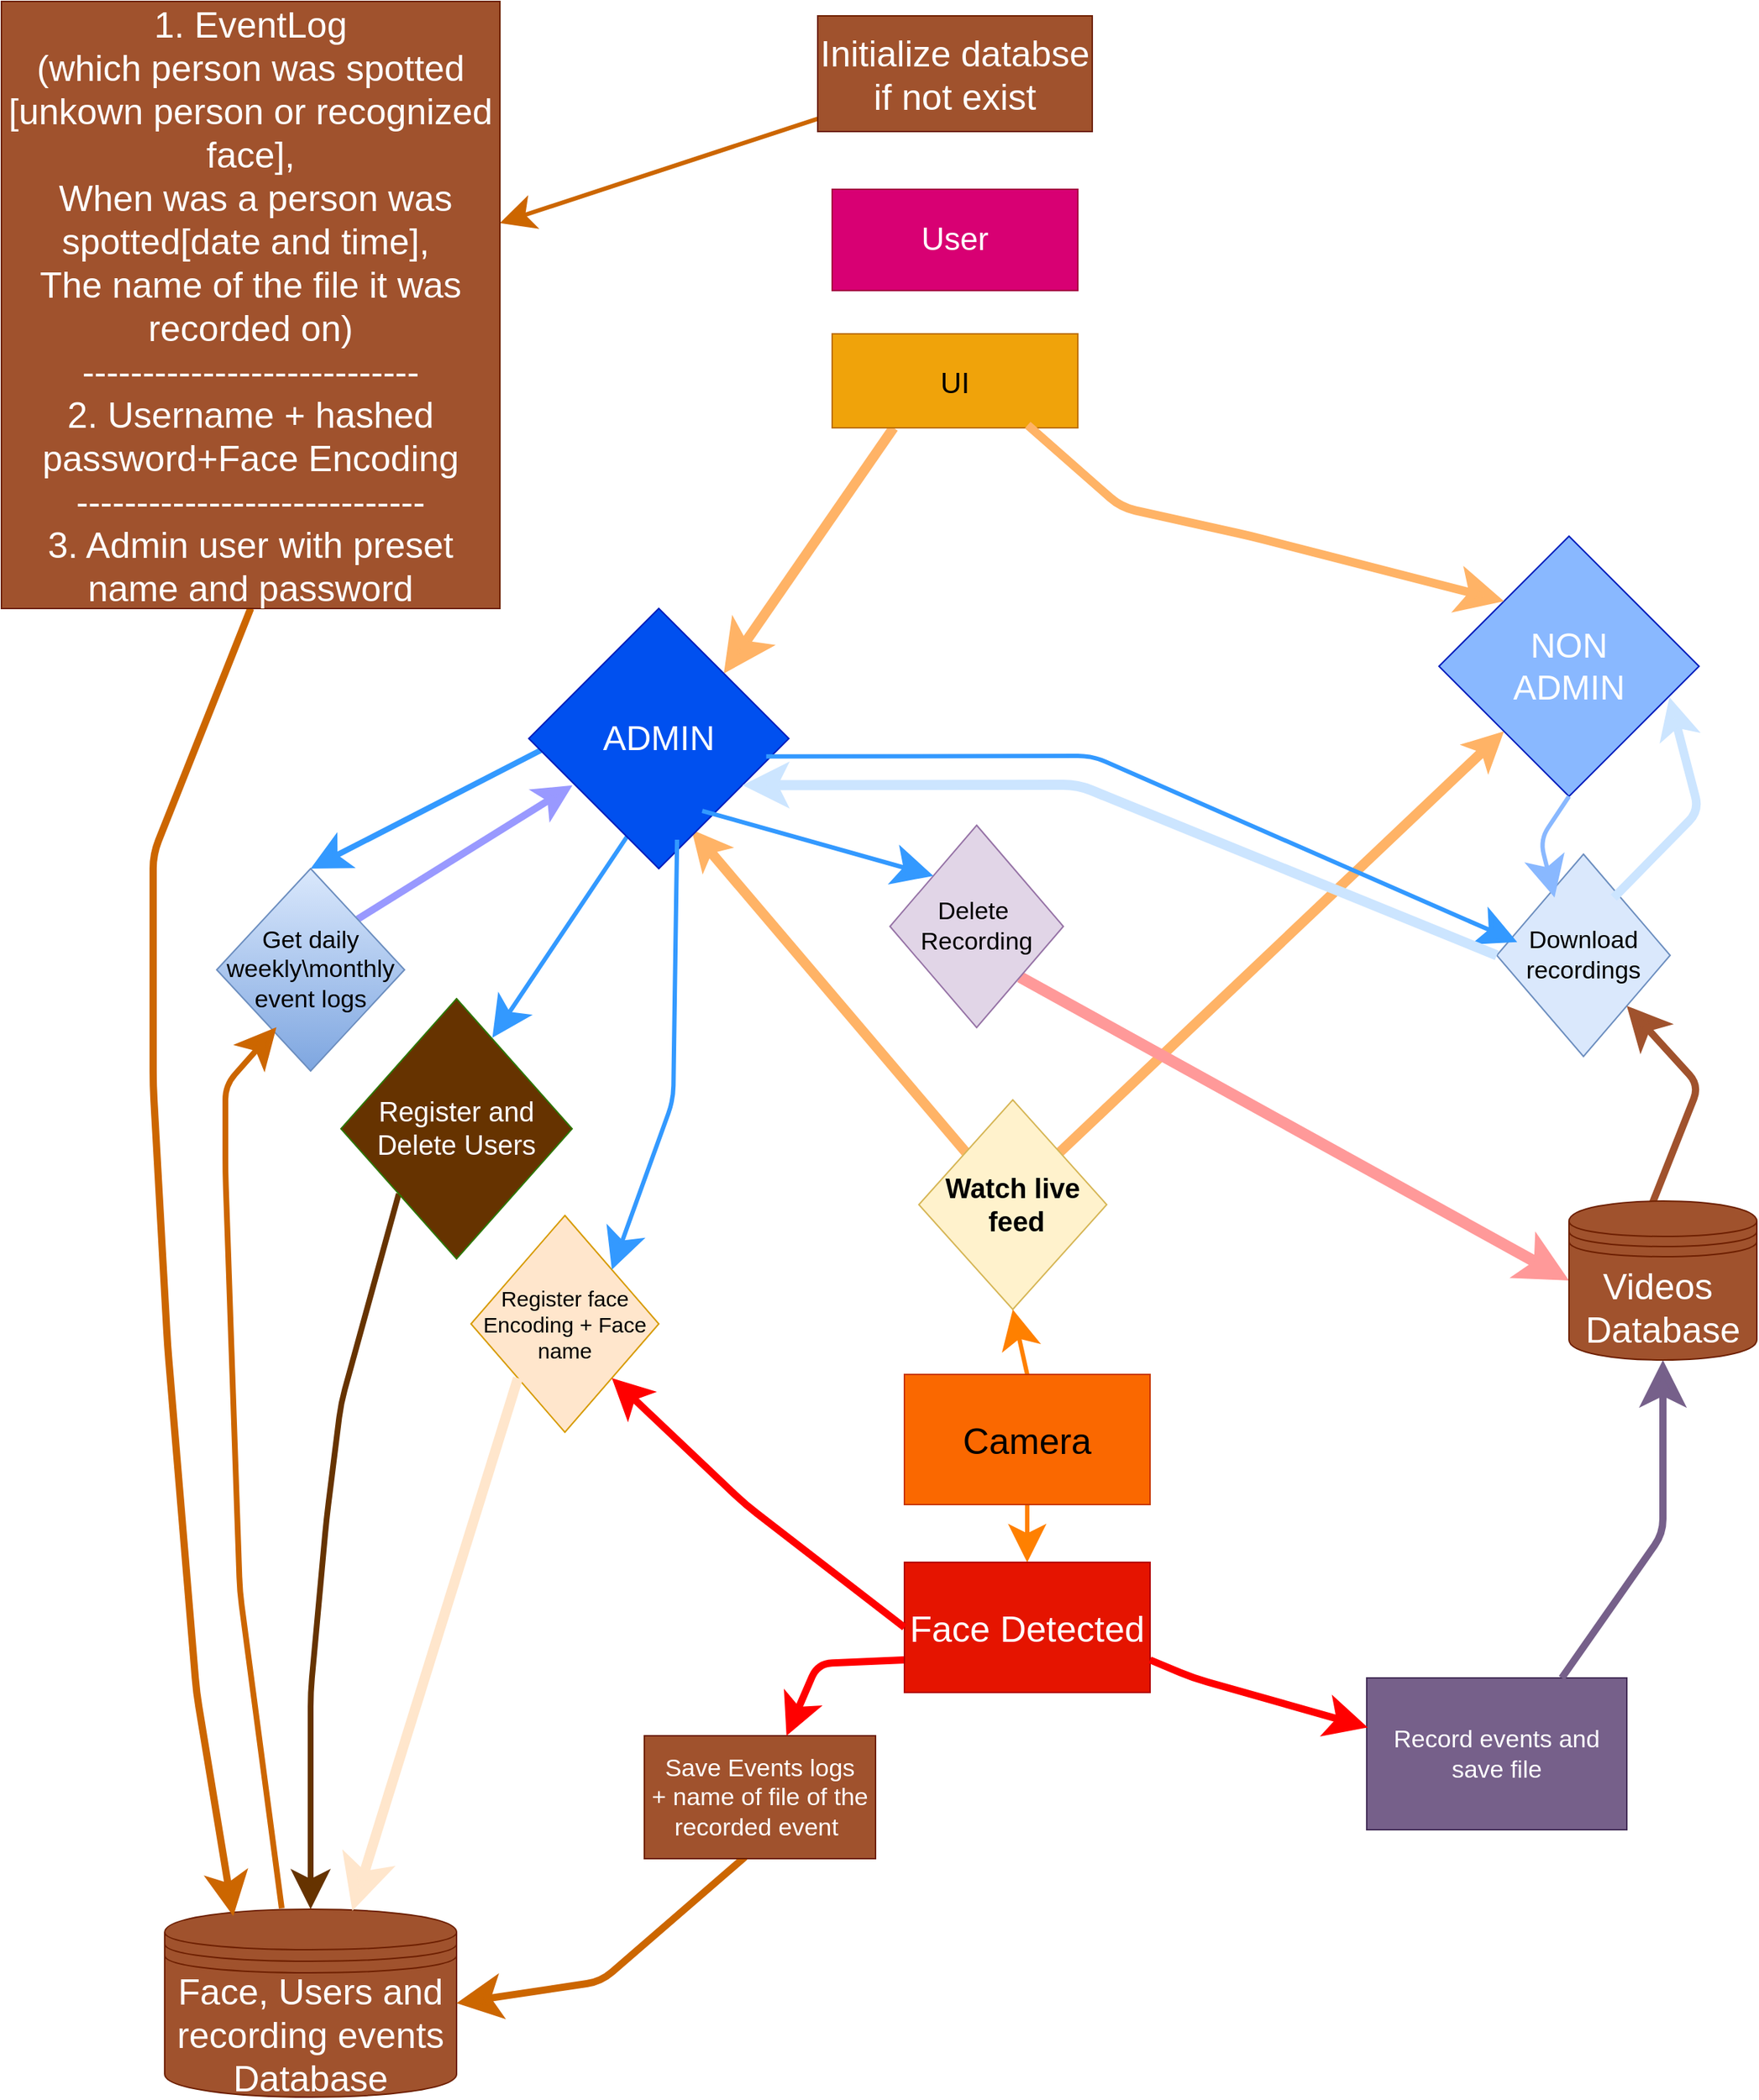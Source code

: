 <mxfile>
    <diagram id="D-vLM1L4ZUfKzCOjRSMH" name="Page-1">
        <mxGraphModel dx="3250" dy="727" grid="1" gridSize="10" guides="1" tooltips="1" connect="1" arrows="1" fold="1" page="1" pageScale="1" pageWidth="2339" pageHeight="3300" math="0" shadow="0">
            <root>
                <mxCell id="0"/>
                <mxCell id="1" parent="0"/>
                <mxCell id="4" value="" style="edgeStyle=none;html=1;fontSize=22;strokeWidth=3;strokeColor=#FFFFFF;" parent="1" source="2" target="3" edge="1">
                    <mxGeometry relative="1" as="geometry"/>
                </mxCell>
                <mxCell id="73" style="edgeStyle=none;html=1;exitX=0.5;exitY=1;exitDx=0;exitDy=0;strokeWidth=3;strokeColor=#FFFFFF;" parent="1" source="2" target="3" edge="1">
                    <mxGeometry relative="1" as="geometry"/>
                </mxCell>
                <mxCell id="2" value="&lt;font style=&quot;font-size: 22px;&quot;&gt;User&lt;/font&gt;" style="whiteSpace=wrap;html=1;fillColor=#d80073;fontColor=#ffffff;strokeColor=#A50040;" parent="1" vertex="1">
                    <mxGeometry x="510" y="130" width="170" height="70" as="geometry"/>
                </mxCell>
                <mxCell id="15" value="" style="edgeStyle=none;html=1;fontSize=15;fontColor=#000000;exitX=0.058;exitY=0.539;exitDx=0;exitDy=0;strokeColor=#3399FF;strokeWidth=4;endSize=15;entryX=0.5;entryY=0;entryDx=0;entryDy=0;exitPerimeter=0;" parent="1" source="61" target="14" edge="1">
                    <mxGeometry relative="1" as="geometry">
                        <mxPoint x="350" y="548.95" as="sourcePoint"/>
                        <Array as="points"/>
                        <mxPoint x="443.116" y="669.999" as="targetPoint"/>
                    </mxGeometry>
                </mxCell>
                <mxCell id="40" style="edgeStyle=none;html=1;exitX=0.5;exitY=1;exitDx=0;exitDy=0;fontSize=25;fontColor=#000000;" parent="1" source="3" edge="1">
                    <mxGeometry relative="1" as="geometry">
                        <mxPoint x="595" y="295" as="targetPoint"/>
                    </mxGeometry>
                </mxCell>
                <mxCell id="62" style="edgeStyle=none;html=1;exitX=0.25;exitY=1;exitDx=0;exitDy=0;entryX=1;entryY=0;entryDx=0;entryDy=0;strokeColor=#FFB366;strokeWidth=7;fontSize=24;endSize=14;" parent="1" source="3" target="61" edge="1">
                    <mxGeometry relative="1" as="geometry">
                        <Array as="points"/>
                    </mxGeometry>
                </mxCell>
                <mxCell id="3" value="&lt;font style=&quot;font-size: 20px;&quot;&gt;UI&lt;/font&gt;" style="whiteSpace=wrap;html=1;fillColor=#f0a30a;strokeColor=#BD7000;fontColor=#000000;" parent="1" vertex="1">
                    <mxGeometry x="510" y="230" width="170" height="65" as="geometry"/>
                </mxCell>
                <mxCell id="87" style="edgeStyle=none;html=1;exitX=1;exitY=0;exitDx=0;exitDy=0;entryX=0;entryY=1;entryDx=0;entryDy=0;strokeWidth=7;strokeColor=#FFB366;" edge="1" parent="1" source="7" target="84">
                    <mxGeometry relative="1" as="geometry"/>
                </mxCell>
                <mxCell id="88" style="edgeStyle=none;html=1;exitX=0;exitY=0;exitDx=0;exitDy=0;entryX=0.626;entryY=0.85;entryDx=0;entryDy=0;strokeWidth=7;strokeColor=#FFB366;entryPerimeter=0;" edge="1" parent="1" source="7" target="61">
                    <mxGeometry relative="1" as="geometry"/>
                </mxCell>
                <mxCell id="7" value="&lt;font color=&quot;#000000&quot; style=&quot;font-size: 19px;&quot;&gt;&lt;b&gt;Watch live&lt;br&gt;&amp;nbsp;feed&lt;/b&gt;&lt;/font&gt;" style="rhombus;whiteSpace=wrap;html=1;fillColor=#fff2cc;strokeColor=#d6b656;" parent="1" vertex="1">
                    <mxGeometry x="570" y="760" width="130" height="145" as="geometry"/>
                </mxCell>
                <mxCell id="70" style="edgeStyle=none;html=1;exitX=1;exitY=0;exitDx=0;exitDy=0;strokeWidth=5;endSize=11;strokeColor=#9999FF;startSize=4;entryX=0.168;entryY=0.68;entryDx=0;entryDy=0;entryPerimeter=0;" parent="1" source="14" target="61" edge="1">
                    <mxGeometry relative="1" as="geometry">
                        <Array as="points"/>
                        <mxPoint x="280" y="590" as="targetPoint"/>
                    </mxGeometry>
                </mxCell>
                <mxCell id="14" value="&lt;font color=&quot;#000000&quot; style=&quot;font-size: 17px;&quot;&gt;Get daily&lt;br&gt;weekly\monthly&lt;br&gt;event logs&lt;/font&gt;" style="rhombus;whiteSpace=wrap;html=1;fillColor=#dae8fc;strokeColor=#6c8ebf;gradientColor=#7ea6e0;" parent="1" vertex="1">
                    <mxGeometry x="84" y="600" width="130" height="140" as="geometry"/>
                </mxCell>
                <mxCell id="17" value="&lt;font style=&quot;font-size: 17px;&quot; color=&quot;#000000&quot;&gt;Download&lt;br&gt;recordings&lt;br&gt;&lt;/font&gt;" style="rhombus;whiteSpace=wrap;html=1;fillColor=#dae8fc;strokeColor=#6c8ebf;" parent="1" vertex="1">
                    <mxGeometry x="970" y="590" width="120" height="140" as="geometry"/>
                </mxCell>
                <mxCell id="36" value="" style="edgeStyle=none;html=1;fontSize=25;fontColor=#000000;entryX=0.5;entryY=0;entryDx=0;entryDy=0;strokeColor=#FF8000;strokeWidth=3;endSize=17;exitX=0.5;exitY=1;exitDx=0;exitDy=0;" parent="1" source="19" target="58" edge="1">
                    <mxGeometry relative="1" as="geometry">
                        <mxPoint x="454.33" y="1030" as="targetPoint"/>
                        <mxPoint x="470.67" y="940" as="sourcePoint"/>
                        <Array as="points"/>
                    </mxGeometry>
                </mxCell>
                <mxCell id="64" style="edgeStyle=none;html=1;strokeColor=#FF8000;strokeWidth=3;fontSize=19;fontColor=#000000;endSize=18;entryX=0.5;entryY=1;entryDx=0;entryDy=0;exitX=0.5;exitY=0;exitDx=0;exitDy=0;" parent="1" source="19" target="7" edge="1">
                    <mxGeometry relative="1" as="geometry">
                        <mxPoint x="570" y="750" as="targetPoint"/>
                        <Array as="points"/>
                        <mxPoint x="680" y="780" as="sourcePoint"/>
                    </mxGeometry>
                </mxCell>
                <mxCell id="19" value="&lt;font style=&quot;font-size: 25px;&quot;&gt;Camera&lt;/font&gt;" style="whiteSpace=wrap;html=1;fontSize=17;fontColor=#000000;fillColor=#fa6800;strokeColor=#C73500;" parent="1" vertex="1">
                    <mxGeometry x="560" y="950" width="170" height="90" as="geometry"/>
                </mxCell>
                <mxCell id="39" style="edgeStyle=none;html=1;exitX=0.401;exitY=-0.005;exitDx=0;exitDy=0;fontSize=25;fontColor=#000000;strokeColor=#CC6600;strokeWidth=4;endSize=16;entryX=0.318;entryY=0.784;entryDx=0;entryDy=0;exitPerimeter=0;entryPerimeter=0;" parent="1" source="23" target="14" edge="1">
                    <mxGeometry relative="1" as="geometry">
                        <Array as="points">
                            <mxPoint x="100" y="1100"/>
                            <mxPoint x="90" y="810"/>
                            <mxPoint x="90" y="750"/>
                        </Array>
                        <mxPoint x="720" y="1630" as="sourcePoint"/>
                        <mxPoint x="360" y="820" as="targetPoint"/>
                    </mxGeometry>
                </mxCell>
                <mxCell id="23" value="Face, Users and recording events Database" style="shape=datastore;whiteSpace=wrap;html=1;fontSize=25;fontColor=#ffffff;fillColor=#a0522d;strokeColor=#6D1F00;" parent="1" vertex="1">
                    <mxGeometry x="48" y="1320" width="202" height="130" as="geometry"/>
                </mxCell>
                <mxCell id="45" value="" style="edgeStyle=none;html=1;fontSize=25;fontColor=#000000;strokeColor=#CC6600;strokeWidth=3;endSize=15;" parent="1" source="25" target="44" edge="1">
                    <mxGeometry relative="1" as="geometry"/>
                </mxCell>
                <mxCell id="25" value="Initialize databse&lt;br&gt;if not exist" style="whiteSpace=wrap;html=1;fontSize=25;fontColor=#ffffff;fillColor=#a0522d;strokeColor=#6D1F00;" parent="1" vertex="1">
                    <mxGeometry x="500" y="10" width="190" height="80" as="geometry"/>
                </mxCell>
                <mxCell id="37" style="edgeStyle=none;html=1;exitX=0.435;exitY=0.987;exitDx=0;exitDy=0;entryX=1;entryY=0.5;entryDx=0;entryDy=0;fontSize=25;fontColor=#000000;strokeColor=#CC6600;strokeWidth=5;endSize=16;exitPerimeter=0;" parent="1" source="35" target="23" edge="1">
                    <mxGeometry relative="1" as="geometry">
                        <mxPoint x="361" y="1205" as="sourcePoint"/>
                        <mxPoint x="160" y="1310" as="targetPoint"/>
                        <Array as="points">
                            <mxPoint x="350" y="1370"/>
                        </Array>
                    </mxGeometry>
                </mxCell>
                <mxCell id="35" value="Save Events logs&lt;br&gt;+ name of file of the recorded event&amp;nbsp;" style="whiteSpace=wrap;html=1;fontSize=17;fillColor=#a0522d;strokeColor=#6D1F00;fontColor=#ffffff;" parent="1" vertex="1">
                    <mxGeometry x="380" y="1200" width="160" height="85" as="geometry"/>
                </mxCell>
                <mxCell id="41" value="Record events and save file" style="whiteSpace=wrap;html=1;fontSize=17;fillColor=#76608a;strokeColor=#432D57;fontColor=#ffffff;" parent="1" vertex="1">
                    <mxGeometry x="880" y="1160" width="180" height="105" as="geometry"/>
                </mxCell>
                <mxCell id="46" style="edgeStyle=none;html=1;exitX=0.5;exitY=1;exitDx=0;exitDy=0;entryX=0.235;entryY=0.037;entryDx=0;entryDy=0;fontSize=25;fontColor=#000000;strokeColor=#CC6600;strokeWidth=5;endSize=15;entryPerimeter=0;" parent="1" source="44" target="23" edge="1">
                    <mxGeometry relative="1" as="geometry">
                        <Array as="points">
                            <mxPoint x="40" y="590"/>
                            <mxPoint x="40" y="750"/>
                            <mxPoint x="50" y="930"/>
                            <mxPoint x="70" y="1170"/>
                        </Array>
                    </mxGeometry>
                </mxCell>
                <mxCell id="44" value="1. EventLog&lt;br&gt;(which person was spotted [unkown person or recognized face],&lt;br&gt;&amp;nbsp;When was a person was spotted[date and time],&amp;nbsp;&lt;br&gt;The name of the file it was recorded on)&lt;div&gt;&lt;font style=&quot;color: rgb(255, 255, 255);&quot;&gt;----------------------------&lt;/font&gt;&lt;br&gt;&lt;font style=&quot;color: rgb(255, 255, 255);&quot;&gt;2. Username + hashed password+Face Encoding&lt;/font&gt;&lt;div&gt;&lt;font style=&quot;color: rgb(255, 255, 255);&quot;&gt;-----------------------------&lt;br&gt;3. Admin user with preset name and password&lt;/font&gt;&lt;/div&gt;&lt;/div&gt;" style="whiteSpace=wrap;html=1;fontSize=25;fillColor=#a0522d;strokeColor=#6D1F00;fontColor=#ffffff;" parent="1" vertex="1">
                    <mxGeometry x="-65" width="345" height="420" as="geometry"/>
                </mxCell>
                <mxCell id="90" style="edgeStyle=none;html=1;exitX=1;exitY=1;exitDx=0;exitDy=0;entryX=0;entryY=0.5;entryDx=0;entryDy=0;strokeColor=#FF9999;strokeWidth=8;endSize=11;" edge="1" parent="1" source="48" target="75">
                    <mxGeometry relative="1" as="geometry"/>
                </mxCell>
                <mxCell id="48" value="&lt;font style=&quot;font-size: 17px;&quot; color=&quot;#000000&quot;&gt;Delete&amp;nbsp;&lt;br&gt;Recording&lt;br&gt;&lt;/font&gt;" style="rhombus;whiteSpace=wrap;html=1;fillColor=#e1d5e7;strokeColor=#9673a6;" parent="1" vertex="1">
                    <mxGeometry x="550" y="570" width="120" height="140" as="geometry"/>
                </mxCell>
                <mxCell id="60" style="edgeStyle=none;html=1;fontSize=18;fontColor=#FFFFFF;strokeColor=#FF0000;strokeWidth=5;endSize=13;exitX=0;exitY=0.75;exitDx=0;exitDy=0;" parent="1" target="35" edge="1" source="58">
                    <mxGeometry relative="1" as="geometry">
                        <mxPoint x="397.21" y="1066.68" as="sourcePoint"/>
                        <mxPoint x="262.79" y="1150" as="targetPoint"/>
                        <Array as="points">
                            <mxPoint x="500" y="1150"/>
                        </Array>
                    </mxGeometry>
                </mxCell>
                <mxCell id="68" style="edgeStyle=none;html=1;exitX=0.444;exitY=0.778;exitDx=0;exitDy=0;entryX=0.655;entryY=0.15;entryDx=0;entryDy=0;strokeColor=#3399FF;strokeWidth=3;fontSize=19;fontColor=#000000;endSize=19;entryPerimeter=0;exitPerimeter=0;" parent="1" source="61" target="66" edge="1">
                    <mxGeometry relative="1" as="geometry">
                        <Array as="points"/>
                    </mxGeometry>
                </mxCell>
                <mxCell id="61" value="&lt;font style=&quot;font-size: 24px; color: rgb(255, 255, 255);&quot;&gt;ADMIN&lt;/font&gt;" style="rhombus;whiteSpace=wrap;html=1;fillColor=#0050ef;fontColor=#ffffff;strokeColor=#001DBC;" parent="1" vertex="1">
                    <mxGeometry x="300" y="420" width="180" height="180" as="geometry"/>
                </mxCell>
                <mxCell id="69" style="edgeStyle=none;html=1;exitX=0;exitY=1;exitDx=0;exitDy=0;strokeColor=#663300;strokeWidth=4;fontSize=19;fontColor=#000000;endSize=15;" parent="1" source="66" target="23" edge="1">
                    <mxGeometry relative="1" as="geometry">
                        <Array as="points">
                            <mxPoint x="170" y="970"/>
                            <mxPoint x="160" y="1050"/>
                            <mxPoint x="149" y="1170"/>
                        </Array>
                    </mxGeometry>
                </mxCell>
                <mxCell id="66" value="Register and &lt;br&gt;Delete Users" style="rhombus;whiteSpace=wrap;html=1;fontSize=19;fontColor=#ffffff;fillColor=#663300;strokeColor=#2D7600;" parent="1" vertex="1">
                    <mxGeometry x="170" y="690" width="160" height="180" as="geometry"/>
                </mxCell>
                <mxCell id="5" value="&lt;font color=&quot;#000000&quot; style=&quot;font-size: 15px;&quot;&gt;Register face&lt;/font&gt;&lt;div&gt;&lt;font color=&quot;#000000&quot; style=&quot;font-size: 15px;&quot;&gt;Encoding + Face name&lt;/font&gt;&lt;/div&gt;" style="rhombus;whiteSpace=wrap;html=1;fillColor=#ffe6cc;strokeColor=#d79b00;" parent="1" vertex="1">
                    <mxGeometry x="260" y="840" width="130" height="150" as="geometry"/>
                </mxCell>
                <mxCell id="80" style="edgeStyle=none;html=1;exitX=0.75;exitY=0;exitDx=0;exitDy=0;strokeWidth=5;endSize=17;strokeColor=#76608A;entryX=0.5;entryY=1;entryDx=0;entryDy=0;" parent="1" source="41" target="75" edge="1">
                    <mxGeometry relative="1" as="geometry">
                        <mxPoint x="930" y="1130" as="sourcePoint"/>
                        <mxPoint x="680" y="930" as="targetPoint"/>
                        <Array as="points">
                            <mxPoint x="1085" y="1060"/>
                        </Array>
                    </mxGeometry>
                </mxCell>
                <mxCell id="58" value="&lt;font color=&quot;#ffffff&quot; style=&quot;font-size: 25px;&quot;&gt;Face Detected&lt;/font&gt;" style="whiteSpace=wrap;html=1;fontSize=17;fontColor=#ffffff;fillColor=#e51400;strokeColor=#B20000;" parent="1" vertex="1">
                    <mxGeometry x="560" y="1080" width="170" height="90" as="geometry"/>
                </mxCell>
                <mxCell id="79" style="edgeStyle=none;html=1;exitX=1;exitY=0.75;exitDx=0;exitDy=0;entryX=0.004;entryY=0.326;entryDx=0;entryDy=0;fontSize=18;fontColor=#FFFFFF;strokeColor=#FF0000;strokeWidth=5;endSize=14;entryPerimeter=0;" parent="1" source="58" target="41" edge="1">
                    <mxGeometry relative="1" as="geometry">
                        <mxPoint x="500" y="1290" as="sourcePoint"/>
                        <mxPoint x="355" y="1360" as="targetPoint"/>
                        <Array as="points">
                            <mxPoint x="760" y="1160"/>
                        </Array>
                    </mxGeometry>
                </mxCell>
                <mxCell id="81" style="edgeStyle=none;html=1;strokeColor=#3399FF;strokeWidth=3;fontSize=19;fontColor=#000000;endSize=19;entryX=1;entryY=0;entryDx=0;entryDy=0;" parent="1" target="5" edge="1">
                    <mxGeometry relative="1" as="geometry">
                        <Array as="points">
                            <mxPoint x="400" y="760"/>
                        </Array>
                        <mxPoint x="402.627" y="579.997" as="sourcePoint"/>
                        <mxPoint x="350" y="1037.5" as="targetPoint"/>
                    </mxGeometry>
                </mxCell>
                <mxCell id="82" style="edgeStyle=none;html=1;fontSize=18;fontColor=#FFFFFF;strokeColor=#FF0000;strokeWidth=5;endSize=13;entryX=1;entryY=1;entryDx=0;entryDy=0;exitX=0;exitY=0.5;exitDx=0;exitDy=0;" parent="1" source="58" target="5" edge="1">
                    <mxGeometry relative="1" as="geometry">
                        <mxPoint x="380" y="1034" as="sourcePoint"/>
                        <mxPoint x="326.89" y="1108.32" as="targetPoint"/>
                        <Array as="points">
                            <mxPoint x="450" y="1040"/>
                        </Array>
                    </mxGeometry>
                </mxCell>
                <mxCell id="83" style="edgeStyle=none;html=1;exitX=0;exitY=1;exitDx=0;exitDy=0;entryX=0.643;entryY=0.009;entryDx=0;entryDy=0;entryPerimeter=0;strokeWidth=7;endSize=16;strokeColor=#FFE6CC;" parent="1" source="5" target="23" edge="1">
                    <mxGeometry relative="1" as="geometry"/>
                </mxCell>
                <mxCell id="84" value="&lt;div&gt;&lt;font style=&quot;font-size: 24px;&quot;&gt;NON&lt;/font&gt;&lt;/div&gt;&lt;font style=&quot;font-size: 24px;&quot;&gt;ADMIN&lt;/font&gt;" style="rhombus;whiteSpace=wrap;html=1;fillColor=#89B8FF;fontColor=#ffffff;strokeColor=#001DBC;" parent="1" vertex="1">
                    <mxGeometry x="930" y="370" width="180" height="180" as="geometry"/>
                </mxCell>
                <mxCell id="86" style="edgeStyle=none;html=1;exitX=0.796;exitY=0.971;exitDx=0;exitDy=0;strokeColor=#FFB366;strokeWidth=6;fontSize=24;endSize=14;entryX=0;entryY=0;entryDx=0;entryDy=0;exitPerimeter=0;" parent="1" source="3" target="84" edge="1">
                    <mxGeometry relative="1" as="geometry">
                        <mxPoint x="602.5" y="310" as="sourcePoint"/>
                        <mxPoint x="657.5" y="425" as="targetPoint"/>
                        <Array as="points">
                            <mxPoint x="710" y="350"/>
                            <mxPoint x="800" y="370"/>
                        </Array>
                    </mxGeometry>
                </mxCell>
                <mxCell id="89" style="edgeStyle=none;html=1;exitX=0.667;exitY=0.778;exitDx=0;exitDy=0;strokeColor=#3399FF;strokeWidth=3;fontSize=19;fontColor=#000000;endSize=19;exitPerimeter=0;entryX=0;entryY=0;entryDx=0;entryDy=0;" edge="1" parent="1" source="61" target="48">
                    <mxGeometry relative="1" as="geometry">
                        <Array as="points"/>
                        <mxPoint x="512" y="452" as="sourcePoint"/>
                        <mxPoint x="550" y="590" as="targetPoint"/>
                    </mxGeometry>
                </mxCell>
                <mxCell id="91" style="edgeStyle=none;html=1;exitX=0.913;exitY=0.569;exitDx=0;exitDy=0;entryX=0.118;entryY=0.435;entryDx=0;entryDy=0;strokeColor=#3399FF;strokeWidth=3;fontSize=19;fontColor=#000000;endSize=19;entryPerimeter=0;exitPerimeter=0;" edge="1" parent="1" source="61" target="17">
                    <mxGeometry relative="1" as="geometry">
                        <Array as="points">
                            <mxPoint x="690" y="522"/>
                        </Array>
                        <mxPoint x="450" y="500" as="sourcePoint"/>
                        <mxPoint x="550" y="590" as="targetPoint"/>
                    </mxGeometry>
                </mxCell>
                <mxCell id="92" style="edgeStyle=none;html=1;exitX=0.5;exitY=1;exitDx=0;exitDy=0;strokeColor=#89B8FF;strokeWidth=3;fontSize=19;fontColor=#000000;endSize=19;entryX=0.333;entryY=0.214;entryDx=0;entryDy=0;entryPerimeter=0;" edge="1" parent="1" source="84" target="17">
                    <mxGeometry relative="1" as="geometry">
                        <Array as="points">
                            <mxPoint x="1000" y="580"/>
                        </Array>
                        <mxPoint x="699.41" y="566.68" as="sourcePoint"/>
                        <mxPoint x="730" y="567" as="targetPoint"/>
                    </mxGeometry>
                </mxCell>
                <mxCell id="93" style="edgeStyle=none;html=1;entryX=1;entryY=1;entryDx=0;entryDy=0;strokeColor=#A0522D;endSize=15;strokeWidth=5;exitX=0.44;exitY=0.026;exitDx=0;exitDy=0;exitPerimeter=0;" edge="1" parent="1" source="75" target="17">
                    <mxGeometry relative="1" as="geometry">
                        <mxPoint x="1150" y="740" as="sourcePoint"/>
                        <Array as="points">
                            <mxPoint x="1110" y="750"/>
                        </Array>
                    </mxGeometry>
                </mxCell>
                <mxCell id="94" style="edgeStyle=none;html=1;exitX=0;exitY=0.5;exitDx=0;exitDy=0;entryX=0.822;entryY=0.679;entryDx=0;entryDy=0;entryPerimeter=0;strokeColor=#CCE5FF;strokeWidth=7;endSize=10;" edge="1" parent="1" source="17" target="61">
                    <mxGeometry relative="1" as="geometry">
                        <Array as="points">
                            <mxPoint x="680" y="542"/>
                        </Array>
                    </mxGeometry>
                </mxCell>
                <mxCell id="95" style="edgeStyle=none;html=1;exitX=0.675;exitY=0.215;exitDx=0;exitDy=0;entryX=0.886;entryY=0.619;entryDx=0;entryDy=0;entryPerimeter=0;strokeWidth=6;endSize=10;strokeColor=#CCE5FF;exitPerimeter=0;" edge="1" parent="1" source="17" target="84">
                    <mxGeometry relative="1" as="geometry">
                        <Array as="points">
                            <mxPoint x="1110" y="560"/>
                        </Array>
                    </mxGeometry>
                </mxCell>
                <mxCell id="75" value="Videos&amp;nbsp;&lt;div&gt;&lt;font style=&quot;color: rgb(255, 255, 255);&quot;&gt;Database&lt;/font&gt;&lt;/div&gt;" style="shape=datastore;whiteSpace=wrap;html=1;fontSize=25;fontColor=#ffffff;fillColor=#a0522d;strokeColor=#6D1F00;" parent="1" vertex="1">
                    <mxGeometry x="1020" y="830" width="130" height="110" as="geometry"/>
                </mxCell>
            </root>
        </mxGraphModel>
    </diagram>
</mxfile>